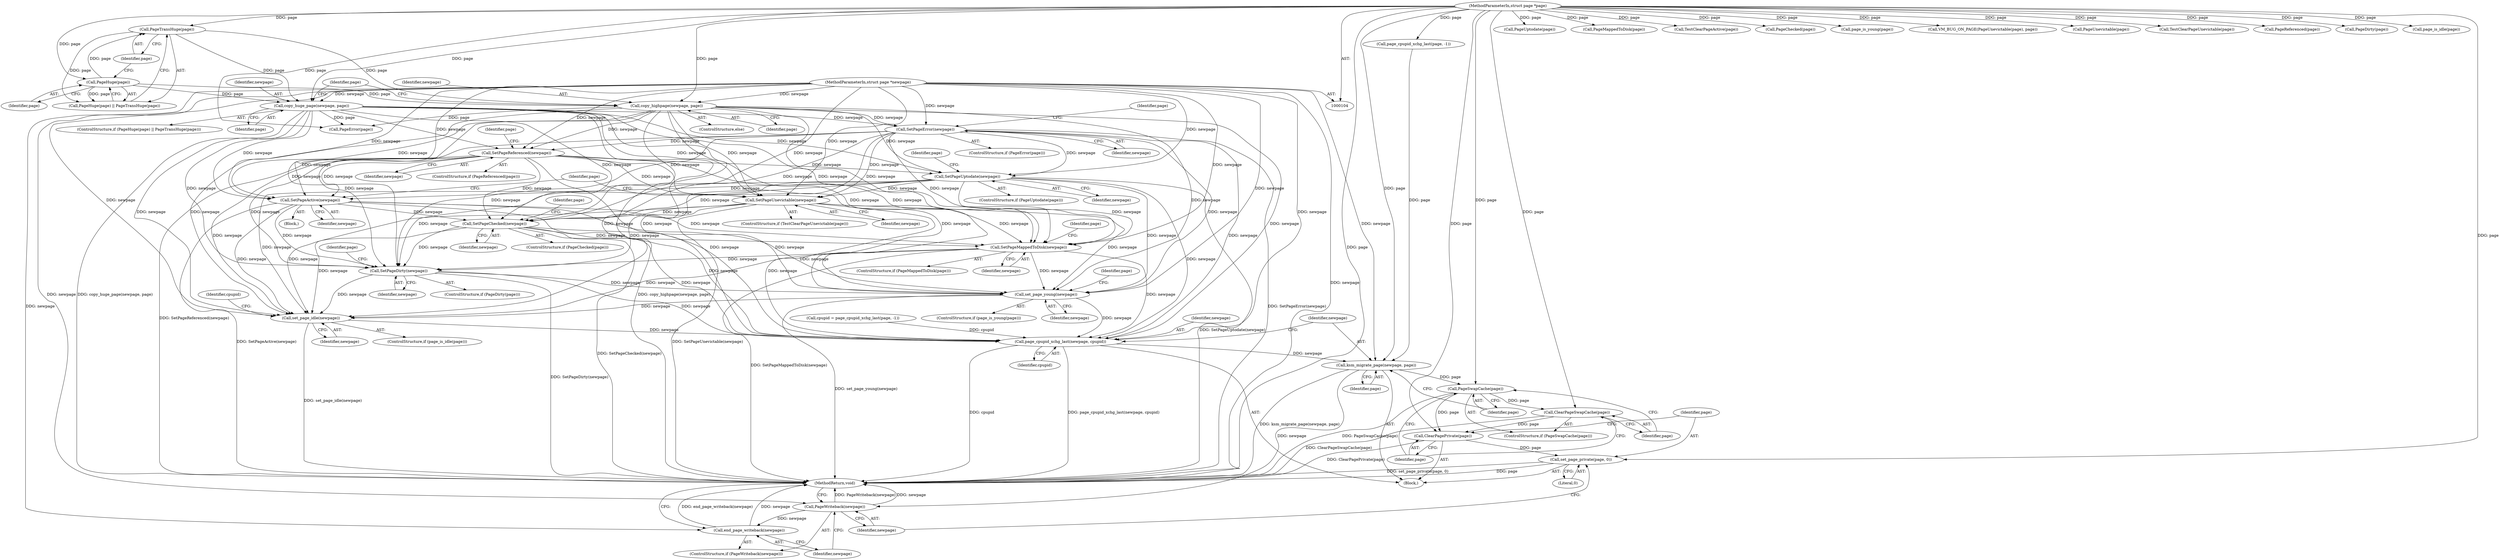 digraph "0_linux_42cb14b110a5698ccf26ce59c4441722605a3743@pointer" {
"1000171" [label="(Call,set_page_young(newpage))"];
"1000125" [label="(Call,SetPageError(newpage))"];
"1000119" [label="(Call,copy_highpage(newpage, page))"];
"1000105" [label="(MethodParameterIn,struct page *newpage)"];
"1000113" [label="(Call,PageTransHuge(page))"];
"1000111" [label="(Call,PageHuge(page))"];
"1000106" [label="(MethodParameterIn,struct page *page)"];
"1000115" [label="(Call,copy_huge_page(newpage, page))"];
"1000156" [label="(Call,SetPageChecked(newpage))"];
"1000151" [label="(Call,SetPageUnevictable(newpage))"];
"1000135" [label="(Call,SetPageUptodate(newpage))"];
"1000130" [label="(Call,SetPageReferenced(newpage))"];
"1000145" [label="(Call,SetPageActive(newpage))"];
"1000166" [label="(Call,SetPageDirty(newpage))"];
"1000161" [label="(Call,SetPageMappedToDisk(newpage))"];
"1000176" [label="(Call,set_page_idle(newpage))"];
"1000184" [label="(Call,page_cpupid_xchg_last(newpage, cpupid))"];
"1000187" [label="(Call,ksm_migrate_page(newpage, page))"];
"1000191" [label="(Call,PageSwapCache(page))"];
"1000193" [label="(Call,ClearPageSwapCache(page))"];
"1000195" [label="(Call,ClearPagePrivate(page))"];
"1000197" [label="(Call,set_page_private(page, 0))"];
"1000201" [label="(Call,PageWriteback(newpage))"];
"1000203" [label="(Call,end_page_writeback(newpage))"];
"1000133" [label="(Call,PageUptodate(page))"];
"1000204" [label="(Identifier,newpage)"];
"1000124" [label="(Identifier,page)"];
"1000177" [label="(Identifier,newpage)"];
"1000134" [label="(Identifier,page)"];
"1000118" [label="(ControlStructure,else)"];
"1000203" [label="(Call,end_page_writeback(newpage))"];
"1000166" [label="(Call,SetPageDirty(newpage))"];
"1000187" [label="(Call,ksm_migrate_page(newpage, page))"];
"1000129" [label="(Identifier,page)"];
"1000127" [label="(ControlStructure,if (PageReferenced(page)))"];
"1000201" [label="(Call,PageWriteback(newpage))"];
"1000135" [label="(Call,SetPageUptodate(newpage))"];
"1000139" [label="(Identifier,page)"];
"1000175" [label="(Identifier,page)"];
"1000180" [label="(Call,page_cpupid_xchg_last(page, -1))"];
"1000109" [label="(ControlStructure,if (PageHuge(page) || PageTransHuge(page)))"];
"1000132" [label="(ControlStructure,if (PageUptodate(page)))"];
"1000188" [label="(Identifier,newpage)"];
"1000172" [label="(Identifier,newpage)"];
"1000179" [label="(Identifier,cpupid)"];
"1000131" [label="(Identifier,newpage)"];
"1000185" [label="(Identifier,newpage)"];
"1000199" [label="(Literal,0)"];
"1000165" [label="(Identifier,page)"];
"1000116" [label="(Identifier,newpage)"];
"1000173" [label="(ControlStructure,if (page_is_idle(page)))"];
"1000194" [label="(Identifier,page)"];
"1000168" [label="(ControlStructure,if (page_is_young(page)))"];
"1000123" [label="(Call,PageError(page))"];
"1000152" [label="(Identifier,newpage)"];
"1000115" [label="(Call,copy_huge_page(newpage, page))"];
"1000119" [label="(Call,copy_highpage(newpage, page))"];
"1000159" [label="(Call,PageMappedToDisk(page))"];
"1000191" [label="(Call,PageSwapCache(page))"];
"1000120" [label="(Identifier,newpage)"];
"1000140" [label="(Block,)"];
"1000105" [label="(MethodParameterIn,struct page *newpage)"];
"1000162" [label="(Identifier,newpage)"];
"1000198" [label="(Identifier,page)"];
"1000138" [label="(Call,TestClearPageActive(page))"];
"1000157" [label="(Identifier,newpage)"];
"1000117" [label="(Identifier,page)"];
"1000189" [label="(Identifier,page)"];
"1000107" [label="(Block,)"];
"1000148" [label="(ControlStructure,if (TestClearPageUnevictable(page)))"];
"1000153" [label="(ControlStructure,if (PageChecked(page)))"];
"1000154" [label="(Call,PageChecked(page))"];
"1000151" [label="(Call,SetPageUnevictable(newpage))"];
"1000169" [label="(Call,page_is_young(page))"];
"1000190" [label="(ControlStructure,if (PageSwapCache(page)))"];
"1000161" [label="(Call,SetPageMappedToDisk(newpage))"];
"1000114" [label="(Identifier,page)"];
"1000141" [label="(Call,VM_BUG_ON_PAGE(PageUnevictable(page), page))"];
"1000200" [label="(ControlStructure,if (PageWriteback(newpage)))"];
"1000186" [label="(Identifier,cpupid)"];
"1000184" [label="(Call,page_cpupid_xchg_last(newpage, cpupid))"];
"1000195" [label="(Call,ClearPagePrivate(page))"];
"1000155" [label="(Identifier,page)"];
"1000142" [label="(Call,PageUnevictable(page))"];
"1000110" [label="(Call,PageHuge(page) || PageTransHuge(page))"];
"1000197" [label="(Call,set_page_private(page, 0))"];
"1000126" [label="(Identifier,newpage)"];
"1000176" [label="(Call,set_page_idle(newpage))"];
"1000170" [label="(Identifier,page)"];
"1000146" [label="(Identifier,newpage)"];
"1000121" [label="(Identifier,page)"];
"1000112" [label="(Identifier,page)"];
"1000158" [label="(ControlStructure,if (PageMappedToDisk(page)))"];
"1000196" [label="(Identifier,page)"];
"1000149" [label="(Call,TestClearPageUnevictable(page))"];
"1000163" [label="(ControlStructure,if (PageDirty(page)))"];
"1000122" [label="(ControlStructure,if (PageError(page)))"];
"1000193" [label="(Call,ClearPageSwapCache(page))"];
"1000192" [label="(Identifier,page)"];
"1000156" [label="(Call,SetPageChecked(newpage))"];
"1000128" [label="(Call,PageReferenced(page))"];
"1000125" [label="(Call,SetPageError(newpage))"];
"1000164" [label="(Call,PageDirty(page))"];
"1000174" [label="(Call,page_is_idle(page))"];
"1000145" [label="(Call,SetPageActive(newpage))"];
"1000171" [label="(Call,set_page_young(newpage))"];
"1000178" [label="(Call,cpupid = page_cpupid_xchg_last(page, -1))"];
"1000130" [label="(Call,SetPageReferenced(newpage))"];
"1000205" [label="(MethodReturn,void)"];
"1000106" [label="(MethodParameterIn,struct page *page)"];
"1000111" [label="(Call,PageHuge(page))"];
"1000113" [label="(Call,PageTransHuge(page))"];
"1000160" [label="(Identifier,page)"];
"1000202" [label="(Identifier,newpage)"];
"1000167" [label="(Identifier,newpage)"];
"1000136" [label="(Identifier,newpage)"];
"1000171" -> "1000168"  [label="AST: "];
"1000171" -> "1000172"  [label="CFG: "];
"1000172" -> "1000171"  [label="AST: "];
"1000175" -> "1000171"  [label="CFG: "];
"1000171" -> "1000205"  [label="DDG: set_page_young(newpage)"];
"1000125" -> "1000171"  [label="DDG: newpage"];
"1000156" -> "1000171"  [label="DDG: newpage"];
"1000151" -> "1000171"  [label="DDG: newpage"];
"1000166" -> "1000171"  [label="DDG: newpage"];
"1000119" -> "1000171"  [label="DDG: newpage"];
"1000135" -> "1000171"  [label="DDG: newpage"];
"1000115" -> "1000171"  [label="DDG: newpage"];
"1000130" -> "1000171"  [label="DDG: newpage"];
"1000161" -> "1000171"  [label="DDG: newpage"];
"1000145" -> "1000171"  [label="DDG: newpage"];
"1000105" -> "1000171"  [label="DDG: newpage"];
"1000171" -> "1000176"  [label="DDG: newpage"];
"1000171" -> "1000184"  [label="DDG: newpage"];
"1000125" -> "1000122"  [label="AST: "];
"1000125" -> "1000126"  [label="CFG: "];
"1000126" -> "1000125"  [label="AST: "];
"1000129" -> "1000125"  [label="CFG: "];
"1000125" -> "1000205"  [label="DDG: SetPageError(newpage)"];
"1000119" -> "1000125"  [label="DDG: newpage"];
"1000115" -> "1000125"  [label="DDG: newpage"];
"1000105" -> "1000125"  [label="DDG: newpage"];
"1000125" -> "1000130"  [label="DDG: newpage"];
"1000125" -> "1000135"  [label="DDG: newpage"];
"1000125" -> "1000145"  [label="DDG: newpage"];
"1000125" -> "1000151"  [label="DDG: newpage"];
"1000125" -> "1000156"  [label="DDG: newpage"];
"1000125" -> "1000161"  [label="DDG: newpage"];
"1000125" -> "1000166"  [label="DDG: newpage"];
"1000125" -> "1000176"  [label="DDG: newpage"];
"1000125" -> "1000184"  [label="DDG: newpage"];
"1000119" -> "1000118"  [label="AST: "];
"1000119" -> "1000121"  [label="CFG: "];
"1000120" -> "1000119"  [label="AST: "];
"1000121" -> "1000119"  [label="AST: "];
"1000124" -> "1000119"  [label="CFG: "];
"1000119" -> "1000205"  [label="DDG: copy_highpage(newpage, page)"];
"1000105" -> "1000119"  [label="DDG: newpage"];
"1000113" -> "1000119"  [label="DDG: page"];
"1000111" -> "1000119"  [label="DDG: page"];
"1000106" -> "1000119"  [label="DDG: page"];
"1000119" -> "1000123"  [label="DDG: page"];
"1000119" -> "1000130"  [label="DDG: newpage"];
"1000119" -> "1000135"  [label="DDG: newpage"];
"1000119" -> "1000145"  [label="DDG: newpage"];
"1000119" -> "1000151"  [label="DDG: newpage"];
"1000119" -> "1000156"  [label="DDG: newpage"];
"1000119" -> "1000161"  [label="DDG: newpage"];
"1000119" -> "1000166"  [label="DDG: newpage"];
"1000119" -> "1000176"  [label="DDG: newpage"];
"1000119" -> "1000184"  [label="DDG: newpage"];
"1000105" -> "1000104"  [label="AST: "];
"1000105" -> "1000205"  [label="DDG: newpage"];
"1000105" -> "1000115"  [label="DDG: newpage"];
"1000105" -> "1000130"  [label="DDG: newpage"];
"1000105" -> "1000135"  [label="DDG: newpage"];
"1000105" -> "1000145"  [label="DDG: newpage"];
"1000105" -> "1000151"  [label="DDG: newpage"];
"1000105" -> "1000156"  [label="DDG: newpage"];
"1000105" -> "1000161"  [label="DDG: newpage"];
"1000105" -> "1000166"  [label="DDG: newpage"];
"1000105" -> "1000176"  [label="DDG: newpage"];
"1000105" -> "1000184"  [label="DDG: newpage"];
"1000105" -> "1000187"  [label="DDG: newpage"];
"1000105" -> "1000201"  [label="DDG: newpage"];
"1000105" -> "1000203"  [label="DDG: newpage"];
"1000113" -> "1000110"  [label="AST: "];
"1000113" -> "1000114"  [label="CFG: "];
"1000114" -> "1000113"  [label="AST: "];
"1000110" -> "1000113"  [label="CFG: "];
"1000113" -> "1000110"  [label="DDG: page"];
"1000111" -> "1000113"  [label="DDG: page"];
"1000106" -> "1000113"  [label="DDG: page"];
"1000113" -> "1000115"  [label="DDG: page"];
"1000111" -> "1000110"  [label="AST: "];
"1000111" -> "1000112"  [label="CFG: "];
"1000112" -> "1000111"  [label="AST: "];
"1000114" -> "1000111"  [label="CFG: "];
"1000110" -> "1000111"  [label="CFG: "];
"1000111" -> "1000110"  [label="DDG: page"];
"1000106" -> "1000111"  [label="DDG: page"];
"1000111" -> "1000115"  [label="DDG: page"];
"1000106" -> "1000104"  [label="AST: "];
"1000106" -> "1000205"  [label="DDG: page"];
"1000106" -> "1000115"  [label="DDG: page"];
"1000106" -> "1000123"  [label="DDG: page"];
"1000106" -> "1000128"  [label="DDG: page"];
"1000106" -> "1000133"  [label="DDG: page"];
"1000106" -> "1000138"  [label="DDG: page"];
"1000106" -> "1000142"  [label="DDG: page"];
"1000106" -> "1000141"  [label="DDG: page"];
"1000106" -> "1000149"  [label="DDG: page"];
"1000106" -> "1000154"  [label="DDG: page"];
"1000106" -> "1000159"  [label="DDG: page"];
"1000106" -> "1000164"  [label="DDG: page"];
"1000106" -> "1000169"  [label="DDG: page"];
"1000106" -> "1000174"  [label="DDG: page"];
"1000106" -> "1000180"  [label="DDG: page"];
"1000106" -> "1000187"  [label="DDG: page"];
"1000106" -> "1000191"  [label="DDG: page"];
"1000106" -> "1000193"  [label="DDG: page"];
"1000106" -> "1000195"  [label="DDG: page"];
"1000106" -> "1000197"  [label="DDG: page"];
"1000115" -> "1000109"  [label="AST: "];
"1000115" -> "1000117"  [label="CFG: "];
"1000116" -> "1000115"  [label="AST: "];
"1000117" -> "1000115"  [label="AST: "];
"1000124" -> "1000115"  [label="CFG: "];
"1000115" -> "1000205"  [label="DDG: copy_huge_page(newpage, page)"];
"1000115" -> "1000123"  [label="DDG: page"];
"1000115" -> "1000130"  [label="DDG: newpage"];
"1000115" -> "1000135"  [label="DDG: newpage"];
"1000115" -> "1000145"  [label="DDG: newpage"];
"1000115" -> "1000151"  [label="DDG: newpage"];
"1000115" -> "1000156"  [label="DDG: newpage"];
"1000115" -> "1000161"  [label="DDG: newpage"];
"1000115" -> "1000166"  [label="DDG: newpage"];
"1000115" -> "1000176"  [label="DDG: newpage"];
"1000115" -> "1000184"  [label="DDG: newpage"];
"1000156" -> "1000153"  [label="AST: "];
"1000156" -> "1000157"  [label="CFG: "];
"1000157" -> "1000156"  [label="AST: "];
"1000160" -> "1000156"  [label="CFG: "];
"1000156" -> "1000205"  [label="DDG: SetPageChecked(newpage)"];
"1000151" -> "1000156"  [label="DDG: newpage"];
"1000135" -> "1000156"  [label="DDG: newpage"];
"1000145" -> "1000156"  [label="DDG: newpage"];
"1000130" -> "1000156"  [label="DDG: newpage"];
"1000156" -> "1000161"  [label="DDG: newpage"];
"1000156" -> "1000166"  [label="DDG: newpage"];
"1000156" -> "1000176"  [label="DDG: newpage"];
"1000156" -> "1000184"  [label="DDG: newpage"];
"1000151" -> "1000148"  [label="AST: "];
"1000151" -> "1000152"  [label="CFG: "];
"1000152" -> "1000151"  [label="AST: "];
"1000155" -> "1000151"  [label="CFG: "];
"1000151" -> "1000205"  [label="DDG: SetPageUnevictable(newpage)"];
"1000135" -> "1000151"  [label="DDG: newpage"];
"1000130" -> "1000151"  [label="DDG: newpage"];
"1000151" -> "1000161"  [label="DDG: newpage"];
"1000151" -> "1000166"  [label="DDG: newpage"];
"1000151" -> "1000176"  [label="DDG: newpage"];
"1000151" -> "1000184"  [label="DDG: newpage"];
"1000135" -> "1000132"  [label="AST: "];
"1000135" -> "1000136"  [label="CFG: "];
"1000136" -> "1000135"  [label="AST: "];
"1000139" -> "1000135"  [label="CFG: "];
"1000135" -> "1000205"  [label="DDG: SetPageUptodate(newpage)"];
"1000130" -> "1000135"  [label="DDG: newpage"];
"1000135" -> "1000145"  [label="DDG: newpage"];
"1000135" -> "1000161"  [label="DDG: newpage"];
"1000135" -> "1000166"  [label="DDG: newpage"];
"1000135" -> "1000176"  [label="DDG: newpage"];
"1000135" -> "1000184"  [label="DDG: newpage"];
"1000130" -> "1000127"  [label="AST: "];
"1000130" -> "1000131"  [label="CFG: "];
"1000131" -> "1000130"  [label="AST: "];
"1000134" -> "1000130"  [label="CFG: "];
"1000130" -> "1000205"  [label="DDG: SetPageReferenced(newpage)"];
"1000130" -> "1000145"  [label="DDG: newpage"];
"1000130" -> "1000161"  [label="DDG: newpage"];
"1000130" -> "1000166"  [label="DDG: newpage"];
"1000130" -> "1000176"  [label="DDG: newpage"];
"1000130" -> "1000184"  [label="DDG: newpage"];
"1000145" -> "1000140"  [label="AST: "];
"1000145" -> "1000146"  [label="CFG: "];
"1000146" -> "1000145"  [label="AST: "];
"1000155" -> "1000145"  [label="CFG: "];
"1000145" -> "1000205"  [label="DDG: SetPageActive(newpage)"];
"1000145" -> "1000161"  [label="DDG: newpage"];
"1000145" -> "1000166"  [label="DDG: newpage"];
"1000145" -> "1000176"  [label="DDG: newpage"];
"1000145" -> "1000184"  [label="DDG: newpage"];
"1000166" -> "1000163"  [label="AST: "];
"1000166" -> "1000167"  [label="CFG: "];
"1000167" -> "1000166"  [label="AST: "];
"1000170" -> "1000166"  [label="CFG: "];
"1000166" -> "1000205"  [label="DDG: SetPageDirty(newpage)"];
"1000161" -> "1000166"  [label="DDG: newpage"];
"1000166" -> "1000176"  [label="DDG: newpage"];
"1000166" -> "1000184"  [label="DDG: newpage"];
"1000161" -> "1000158"  [label="AST: "];
"1000161" -> "1000162"  [label="CFG: "];
"1000162" -> "1000161"  [label="AST: "];
"1000165" -> "1000161"  [label="CFG: "];
"1000161" -> "1000205"  [label="DDG: SetPageMappedToDisk(newpage)"];
"1000161" -> "1000176"  [label="DDG: newpage"];
"1000161" -> "1000184"  [label="DDG: newpage"];
"1000176" -> "1000173"  [label="AST: "];
"1000176" -> "1000177"  [label="CFG: "];
"1000177" -> "1000176"  [label="AST: "];
"1000179" -> "1000176"  [label="CFG: "];
"1000176" -> "1000205"  [label="DDG: set_page_idle(newpage)"];
"1000176" -> "1000184"  [label="DDG: newpage"];
"1000184" -> "1000107"  [label="AST: "];
"1000184" -> "1000186"  [label="CFG: "];
"1000185" -> "1000184"  [label="AST: "];
"1000186" -> "1000184"  [label="AST: "];
"1000188" -> "1000184"  [label="CFG: "];
"1000184" -> "1000205"  [label="DDG: cpupid"];
"1000184" -> "1000205"  [label="DDG: page_cpupid_xchg_last(newpage, cpupid)"];
"1000178" -> "1000184"  [label="DDG: cpupid"];
"1000184" -> "1000187"  [label="DDG: newpage"];
"1000187" -> "1000107"  [label="AST: "];
"1000187" -> "1000189"  [label="CFG: "];
"1000188" -> "1000187"  [label="AST: "];
"1000189" -> "1000187"  [label="AST: "];
"1000192" -> "1000187"  [label="CFG: "];
"1000187" -> "1000205"  [label="DDG: ksm_migrate_page(newpage, page)"];
"1000180" -> "1000187"  [label="DDG: page"];
"1000187" -> "1000191"  [label="DDG: page"];
"1000187" -> "1000201"  [label="DDG: newpage"];
"1000191" -> "1000190"  [label="AST: "];
"1000191" -> "1000192"  [label="CFG: "];
"1000192" -> "1000191"  [label="AST: "];
"1000194" -> "1000191"  [label="CFG: "];
"1000196" -> "1000191"  [label="CFG: "];
"1000191" -> "1000205"  [label="DDG: PageSwapCache(page)"];
"1000191" -> "1000193"  [label="DDG: page"];
"1000191" -> "1000195"  [label="DDG: page"];
"1000193" -> "1000190"  [label="AST: "];
"1000193" -> "1000194"  [label="CFG: "];
"1000194" -> "1000193"  [label="AST: "];
"1000196" -> "1000193"  [label="CFG: "];
"1000193" -> "1000205"  [label="DDG: ClearPageSwapCache(page)"];
"1000193" -> "1000195"  [label="DDG: page"];
"1000195" -> "1000107"  [label="AST: "];
"1000195" -> "1000196"  [label="CFG: "];
"1000196" -> "1000195"  [label="AST: "];
"1000198" -> "1000195"  [label="CFG: "];
"1000195" -> "1000205"  [label="DDG: ClearPagePrivate(page)"];
"1000195" -> "1000197"  [label="DDG: page"];
"1000197" -> "1000107"  [label="AST: "];
"1000197" -> "1000199"  [label="CFG: "];
"1000198" -> "1000197"  [label="AST: "];
"1000199" -> "1000197"  [label="AST: "];
"1000202" -> "1000197"  [label="CFG: "];
"1000197" -> "1000205"  [label="DDG: set_page_private(page, 0)"];
"1000197" -> "1000205"  [label="DDG: page"];
"1000201" -> "1000200"  [label="AST: "];
"1000201" -> "1000202"  [label="CFG: "];
"1000202" -> "1000201"  [label="AST: "];
"1000204" -> "1000201"  [label="CFG: "];
"1000205" -> "1000201"  [label="CFG: "];
"1000201" -> "1000205"  [label="DDG: PageWriteback(newpage)"];
"1000201" -> "1000205"  [label="DDG: newpage"];
"1000201" -> "1000203"  [label="DDG: newpage"];
"1000203" -> "1000200"  [label="AST: "];
"1000203" -> "1000204"  [label="CFG: "];
"1000204" -> "1000203"  [label="AST: "];
"1000205" -> "1000203"  [label="CFG: "];
"1000203" -> "1000205"  [label="DDG: end_page_writeback(newpage)"];
"1000203" -> "1000205"  [label="DDG: newpage"];
}
